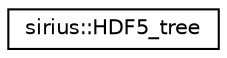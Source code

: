 digraph "Graphical Class Hierarchy"
{
 // INTERACTIVE_SVG=YES
  edge [fontname="Helvetica",fontsize="10",labelfontname="Helvetica",labelfontsize="10"];
  node [fontname="Helvetica",fontsize="10",shape=record];
  rankdir="LR";
  Node1 [label="sirius::HDF5_tree",height=0.2,width=0.4,color="black", fillcolor="white", style="filled",URL="$classsirius_1_1_h_d_f5__tree.html",tooltip="Interface to the HDF5 library. "];
}
